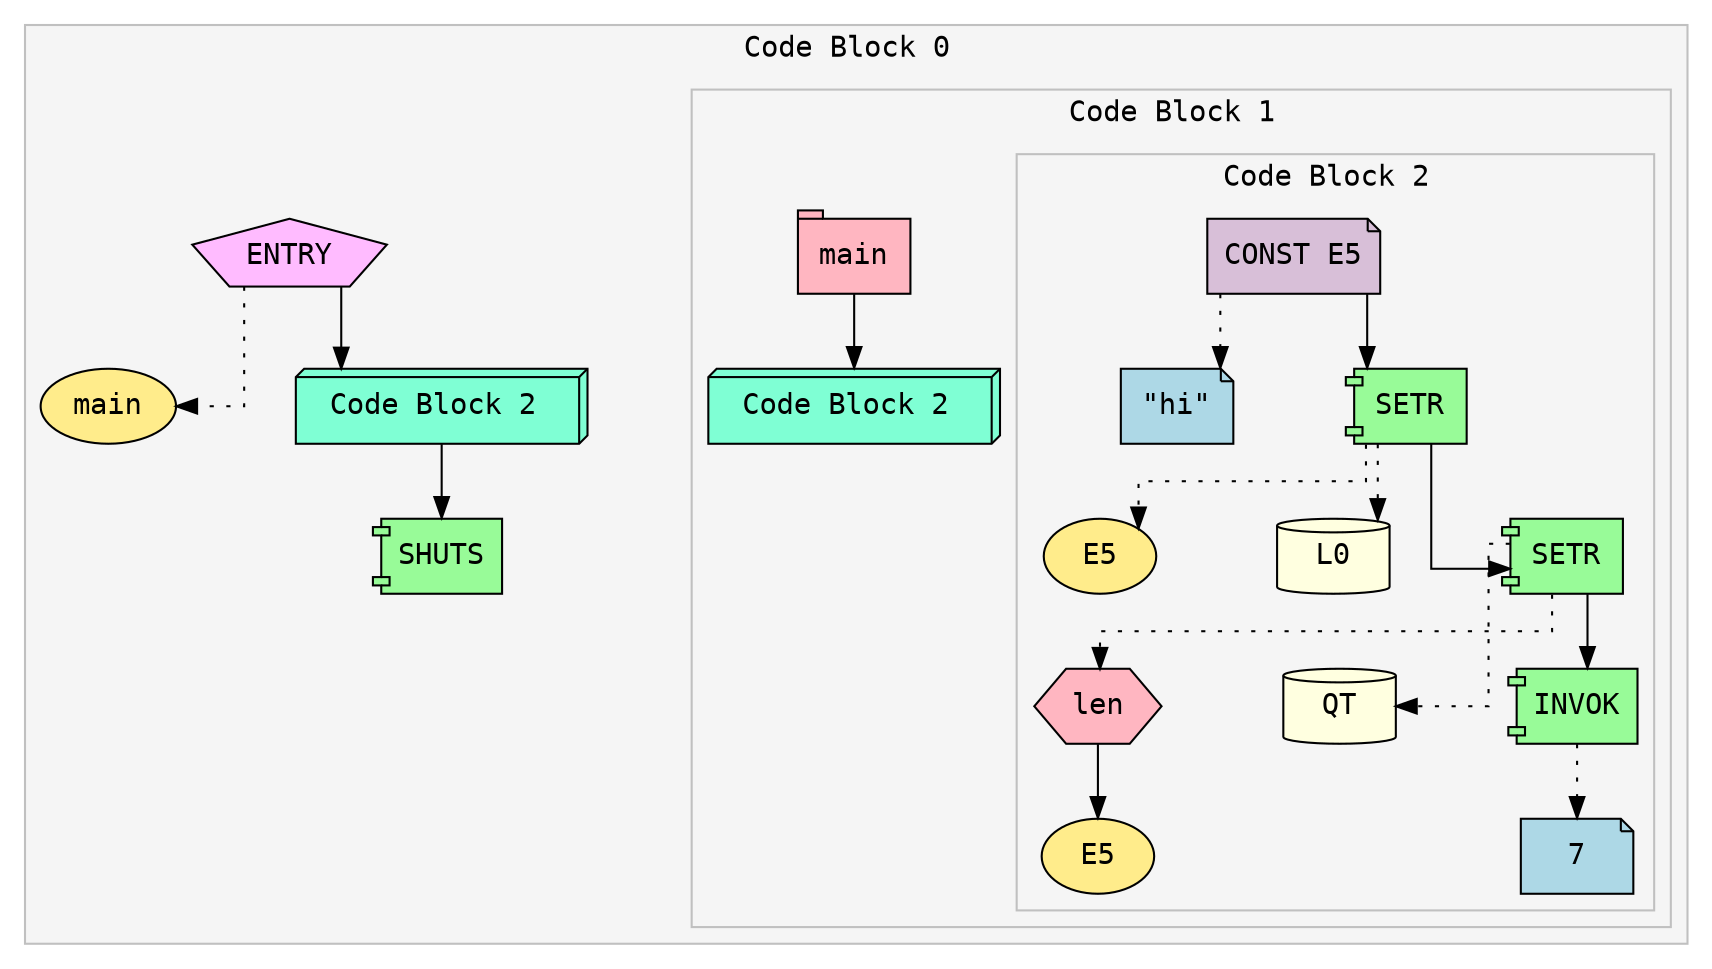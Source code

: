 digraph ir {
splines=ortho;
nodesep=0.8;
ranksep=0.5;
subgraph cluster_0 {
label="Code Block 0 ";
style=filled;
color=gray;
fillcolor=whitesmoke;
fontname="Courier";
Expr_1 [shape=pentagon style=filled fillcolor=plum1 fontname="Courier" label="ENTRY"]
Expr_2 [shape=ellipse style=filled fillcolor=lightgoldenrod1 fontname="Courier" label="main"]
Expr_1 -> Expr_2 [style=dotted]
subgraph cluster_3 {
label="Code Block 1 ";
style=filled;
color=gray;
fillcolor=whitesmoke;
fontname="Courier";
Expr_4 [shape=tab style=filled fillcolor=lightpink fontname="Courier" label="main"]
subgraph cluster_5 {
label="Code Block 2 ";
style=filled;
color=gray;
fillcolor=whitesmoke;
fontname="Courier";
Expr_6 [shape=note style=filled fillcolor=thistle fontname="Courier" label="CONST E5"]
Expr_7 [shape=note style=filled fillcolor=lightblue fontname="Courier" label="\"hi\""]
Expr_6 -> Expr_7 [style=dotted]
Expr_8 [shape=component style=filled fillcolor=palegreen fontname="Courier" label="SETR"]
Expr_9 [shape=ellipse style=filled fillcolor=lightgoldenrod1 fontname="Courier" label="E5"]
Expr_8 -> Expr_9 [style=dotted]
Expr_10 [shape=cylinder style=filled fillcolor=lightyellow fontname="Courier" label="L0"]
Expr_8 -> Expr_10 [style=dotted]
Expr_6 -> Expr_8;
Expr_11 [shape=component style=filled fillcolor=palegreen fontname="Courier" label="SETR"]
Expr_12 [shape=hexagon style=filled fillcolor=lightpink fontname="Courier" label="len"]
Expr_13 [shape=ellipse style=filled fillcolor=lightgoldenrod1 fontname="Courier" label="E5"]
Expr_12 -> Expr_13
Expr_11 -> Expr_12 [style=dotted]
Expr_14 [shape=cylinder style=filled fillcolor=lightyellow fontname="Courier" label="QT"]
Expr_11 -> Expr_14 [style=dotted]
Expr_8 -> Expr_11;
Expr_15 [shape=component style=filled fillcolor=palegreen fontname="Courier" label="INVOK"]
Expr_16 [shape=note style=filled fillcolor=lightblue fontname="Courier" label="7"]
Expr_15 -> Expr_16 [style=dotted]
Expr_11 -> Expr_15;
}
Expr_5 [shape=box3d style=filled fillcolor=aquamarine fontname="Courier" label=" Code Block 2  "]
Expr_4 -> Expr_5;
}
Expr_3 [shape=box3d style=filled fillcolor=aquamarine fontname="Courier" label=" Code Block 2  "]
Expr_1 -> Expr_3;
Expr_17 [shape=component style=filled fillcolor=palegreen fontname="Courier" label="SHUTS"]
Expr_3 -> Expr_17;
}
}
